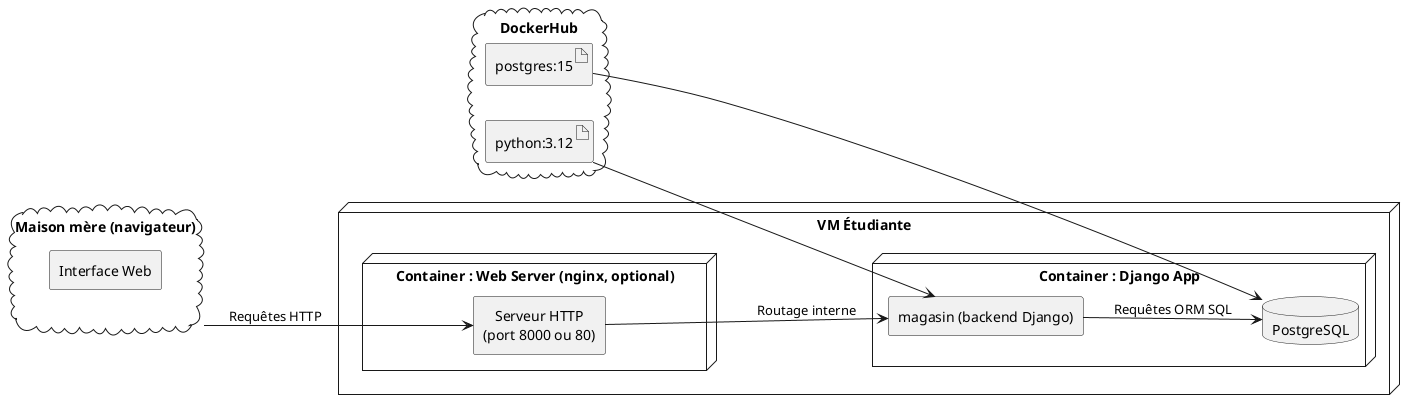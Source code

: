 @startuml VueDeploiement
skinparam componentStyle rectangle
skinparam defaultTextAlignment center
left to right direction

node "VM Étudiante" {
  node "Container : Django App" {
    component "magasin (backend Django)"
    database "PostgreSQL"
  }

  node "Container : Web Server (nginx, optional)" {
    component "Serveur HTTP\n(port 8000 ou 80)"
  }
}

cloud "DockerHub" {
  artifact "python:3.12"
  artifact "postgres:15"
}

cloud "Maison mère (navigateur)" {
  component "Interface Web"
}

"Maison mère (navigateur)" --> "Serveur HTTP\n(port 8000 ou 80)" : Requêtes HTTP
"Serveur HTTP\n(port 8000 ou 80)" --> "magasin (backend Django)" : Routage interne
"magasin (backend Django)" --> "PostgreSQL" : Requêtes ORM SQL

"python:3.12" --> "magasin (backend Django)"
"postgres:15" --> "PostgreSQL"
@enduml
